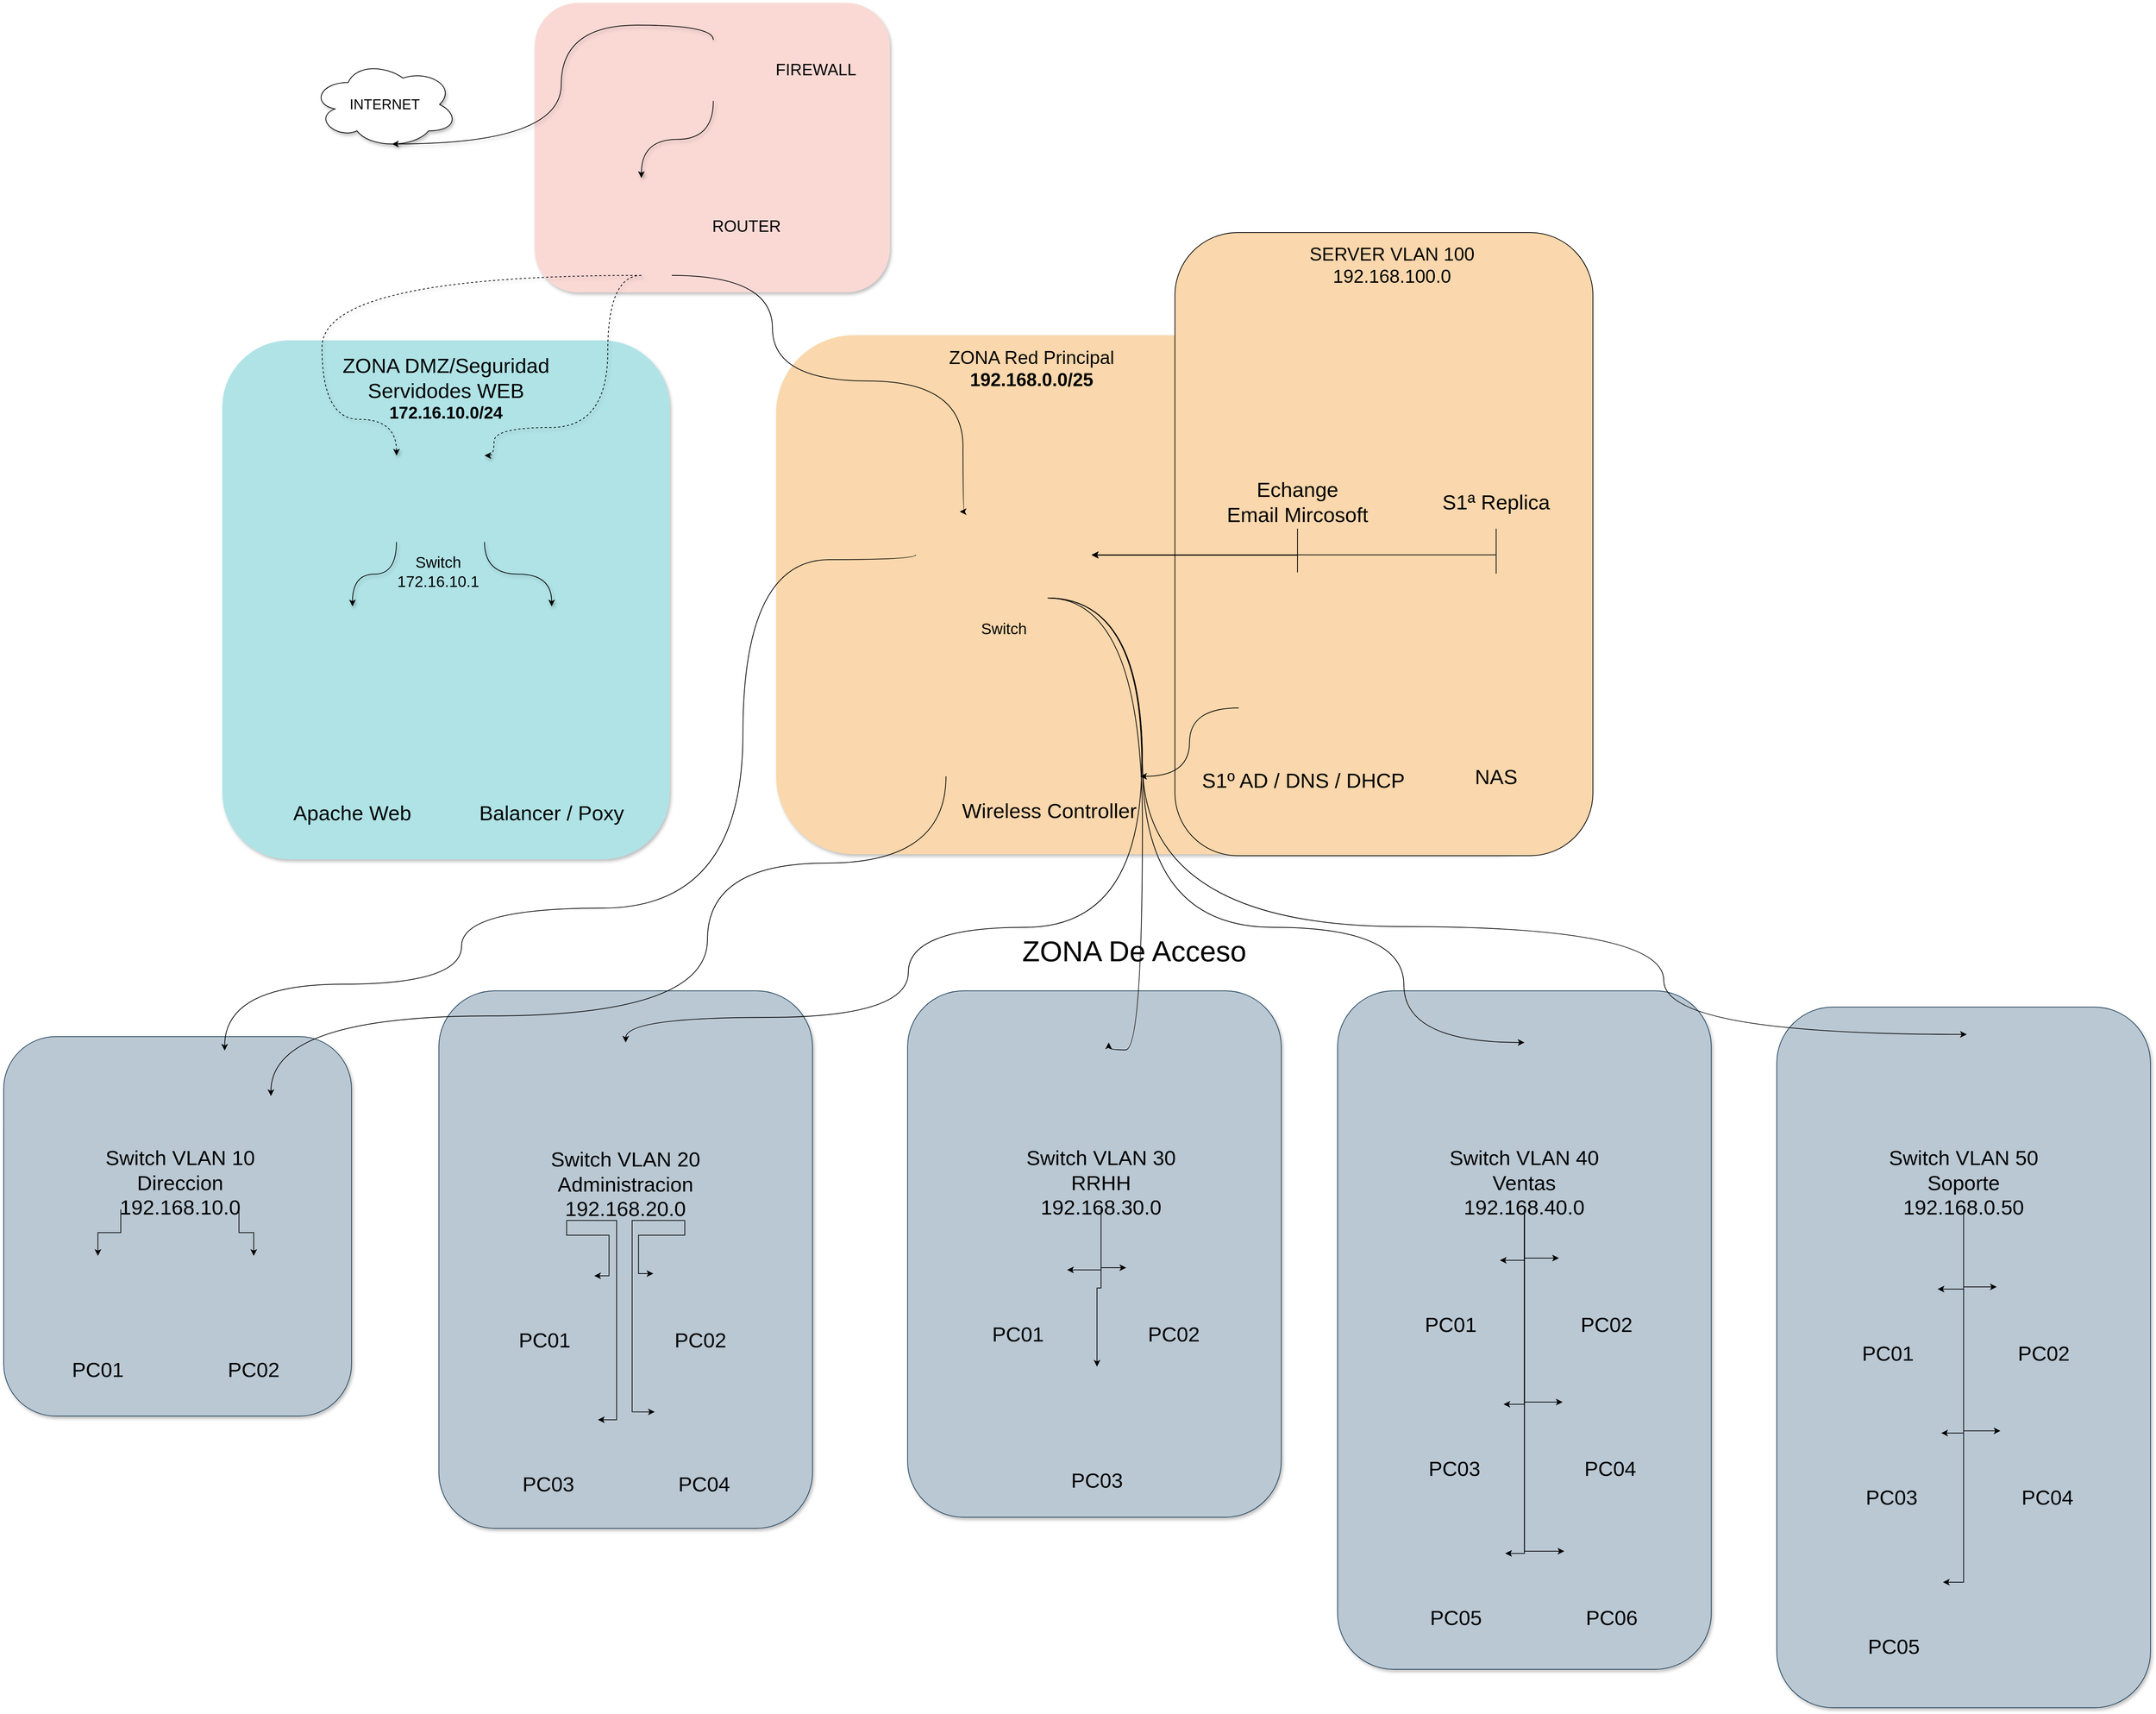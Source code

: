 <mxfile version="27.1.1">
  <diagram name="Page-1" id="0">
    <mxGraphModel dx="5553" dy="2190" grid="0" gridSize="10" guides="1" tooltips="1" connect="1" arrows="1" fold="1" page="0" pageScale="1" pageWidth="850" pageHeight="1100" math="0" shadow="0">
      <root>
        <mxCell id="0" />
        <mxCell id="1" parent="0" />
        <mxCell id="WrV62NqwxQDyASCk14p_-178" value="" style="rounded=1;whiteSpace=wrap;html=1;fillColor=#bac8d3;shadow=1;strokeColor=#23445d;" vertex="1" parent="1">
          <mxGeometry x="1736" y="1928" width="506" height="949" as="geometry" />
        </mxCell>
        <mxCell id="WrV62NqwxQDyASCk14p_-150" value="" style="rounded=1;whiteSpace=wrap;html=1;fillColor=#bac8d3;shadow=1;strokeColor=#23445d;" vertex="1" parent="1">
          <mxGeometry x="1141.29" y="1906" width="506" height="919" as="geometry" />
        </mxCell>
        <mxCell id="WrV62NqwxQDyASCk14p_-140" value="" style="rounded=1;whiteSpace=wrap;html=1;fillColor=#bac8d3;shadow=1;strokeColor=#23445d;" vertex="1" parent="1">
          <mxGeometry x="559" y="1906" width="506" height="713" as="geometry" />
        </mxCell>
        <mxCell id="WrV62NqwxQDyASCk14p_-126" value="" style="rounded=1;whiteSpace=wrap;html=1;fillColor=#bac8d3;shadow=1;strokeColor=#23445d;" vertex="1" parent="1">
          <mxGeometry x="-75.71" y="1906" width="506" height="728" as="geometry" />
        </mxCell>
        <mxCell id="WrV62NqwxQDyASCk14p_-73" value="" style="rounded=1;whiteSpace=wrap;html=1;fillColor=#bac8d3;shadow=1;strokeColor=#23445d;" vertex="1" parent="1">
          <mxGeometry x="-665" y="1968" width="471" height="514" as="geometry" />
        </mxCell>
        <mxCell id="WrV62NqwxQDyASCk14p_-46" value="" style="rounded=1;whiteSpace=wrap;html=1;fillColor=#fad7ac;shadow=1;strokeColor=none;" vertex="1" parent="1">
          <mxGeometry x="381" y="1018" width="1079" height="703" as="geometry" />
        </mxCell>
        <mxCell id="WrV62NqwxQDyASCk14p_-95" value="" style="rounded=1;whiteSpace=wrap;html=1;strokeColor=light-dark(#000000,#FF0000);align=center;verticalAlign=top;fontFamily=Helvetica;fontSize=12;labelBackgroundColor=default;fillColor=#fad7ac;" vertex="1" parent="1">
          <mxGeometry x="921" y="879" width="566" height="844" as="geometry" />
        </mxCell>
        <mxCell id="WrV62NqwxQDyASCk14p_-22" value="" style="rounded=1;whiteSpace=wrap;html=1;fillColor=#b0e3e6;shadow=1;strokeColor=none;" vertex="1" parent="1">
          <mxGeometry x="-369" y="1025" width="606" height="703" as="geometry" />
        </mxCell>
        <mxCell id="WrV62NqwxQDyASCk14p_-21" value="" style="rounded=1;whiteSpace=wrap;html=1;fillColor=#fad9d5;shadow=1;strokeColor=none;" vertex="1" parent="1">
          <mxGeometry x="54" y="568" width="481" height="392" as="geometry" />
        </mxCell>
        <mxCell id="WrV62NqwxQDyASCk14p_-1" value="&lt;font style=&quot;font-size: 19px;&quot;&gt;INTERNET&lt;/font&gt;" style="ellipse;shape=cloud;whiteSpace=wrap;html=1;shadow=1;" vertex="1" parent="1">
          <mxGeometry x="-248" y="646" width="198" height="119" as="geometry" />
        </mxCell>
        <mxCell id="WrV62NqwxQDyASCk14p_-19" style="edgeStyle=orthogonalEdgeStyle;rounded=0;orthogonalLoop=1;jettySize=auto;html=1;exitX=0.5;exitY=1;exitDx=0;exitDy=0;entryX=0.5;entryY=0;entryDx=0;entryDy=0;curved=1;shadow=1;" edge="1" parent="1" source="WrV62NqwxQDyASCk14p_-2" target="WrV62NqwxQDyASCk14p_-11">
          <mxGeometry relative="1" as="geometry" />
        </mxCell>
        <mxCell id="WrV62NqwxQDyASCk14p_-2" value="" style="shape=image;verticalLabelPosition=bottom;labelBackgroundColor=default;verticalAlign=top;aspect=fixed;imageAspect=0;image=https://blog.ensalza.com/wp-content/uploads/firewall.png;shadow=1;" vertex="1" parent="1">
          <mxGeometry x="230" y="618" width="131.9" height="82.64" as="geometry" />
        </mxCell>
        <mxCell id="WrV62NqwxQDyASCk14p_-27" style="edgeStyle=orthogonalEdgeStyle;rounded=0;orthogonalLoop=1;jettySize=auto;html=1;exitX=0.5;exitY=1;exitDx=0;exitDy=0;entryX=0.25;entryY=0;entryDx=0;entryDy=0;curved=1;dashed=1;shadow=1;" edge="1" parent="1" source="WrV62NqwxQDyASCk14p_-11" target="WrV62NqwxQDyASCk14p_-40">
          <mxGeometry relative="1" as="geometry">
            <Array as="points">
              <mxPoint x="-234" y="937" />
              <mxPoint x="-234" y="1132" />
              <mxPoint x="-133" y="1132" />
            </Array>
          </mxGeometry>
        </mxCell>
        <mxCell id="WrV62NqwxQDyASCk14p_-28" style="edgeStyle=orthogonalEdgeStyle;rounded=0;orthogonalLoop=1;jettySize=auto;html=1;exitX=0.5;exitY=1;exitDx=0;exitDy=0;entryX=0.75;entryY=0;entryDx=0;entryDy=0;curved=1;dashed=1;shadow=1;" edge="1" parent="1" source="WrV62NqwxQDyASCk14p_-11" target="WrV62NqwxQDyASCk14p_-40">
          <mxGeometry relative="1" as="geometry">
            <Array as="points">
              <mxPoint x="153" y="937" />
              <mxPoint x="153" y="1143" />
              <mxPoint x="-1" y="1143" />
              <mxPoint x="-1" y="1181" />
            </Array>
          </mxGeometry>
        </mxCell>
        <mxCell id="WrV62NqwxQDyASCk14p_-93" style="edgeStyle=orthogonalEdgeStyle;rounded=0;orthogonalLoop=1;jettySize=auto;html=1;exitX=0.75;exitY=1;exitDx=0;exitDy=0;entryX=0.25;entryY=0;entryDx=0;entryDy=0;fontFamily=Helvetica;fontSize=12;fontColor=default;labelBackgroundColor=default;curved=1;" edge="1" parent="1" source="WrV62NqwxQDyASCk14p_-11" target="WrV62NqwxQDyASCk14p_-52">
          <mxGeometry relative="1" as="geometry">
            <Array as="points">
              <mxPoint x="376" y="937" />
              <mxPoint x="376" y="1080" />
              <mxPoint x="634" y="1080" />
            </Array>
          </mxGeometry>
        </mxCell>
        <mxCell id="WrV62NqwxQDyASCk14p_-11" value="" style="shape=image;verticalLabelPosition=bottom;labelBackgroundColor=default;verticalAlign=top;aspect=fixed;imageAspect=0;image=https://asset.msi.com/resize/image/global/product/product_1675148205d078b3fde25021d9357d3ec893970d57.png62405b38c58fe0f07fcef2367d8a9ba1/1024.png;shadow=1;" vertex="1" parent="1">
          <mxGeometry x="116" y="805" width="165" height="131.97" as="geometry" />
        </mxCell>
        <mxCell id="WrV62NqwxQDyASCk14p_-13" value="&lt;font style=&quot;font-size: 22px;&quot;&gt;FIREWALL&lt;/font&gt;" style="text;html=1;align=center;verticalAlign=middle;whiteSpace=wrap;rounded=0;shadow=1;" vertex="1" parent="1">
          <mxGeometry x="375" y="633.32" width="120" height="52" as="geometry" />
        </mxCell>
        <mxCell id="WrV62NqwxQDyASCk14p_-14" value="&lt;font style=&quot;font-size: 22px;&quot;&gt;ROUTER&lt;/font&gt;" style="text;html=1;align=center;verticalAlign=middle;whiteSpace=wrap;rounded=0;shadow=1;" vertex="1" parent="1">
          <mxGeometry x="281" y="844.98" width="120" height="52" as="geometry" />
        </mxCell>
        <mxCell id="WrV62NqwxQDyASCk14p_-18" style="edgeStyle=orthogonalEdgeStyle;rounded=0;orthogonalLoop=1;jettySize=auto;html=1;exitX=0.5;exitY=0;exitDx=0;exitDy=0;entryX=0.55;entryY=0.95;entryDx=0;entryDy=0;entryPerimeter=0;curved=1;shadow=1;" edge="1" parent="1" source="WrV62NqwxQDyASCk14p_-2" target="WrV62NqwxQDyASCk14p_-1">
          <mxGeometry relative="1" as="geometry" />
        </mxCell>
        <mxCell id="WrV62NqwxQDyASCk14p_-24" value="&lt;font style=&quot;font-size: 28px;&quot;&gt;ZONA DMZ/Seguridad&lt;/font&gt;&lt;div&gt;&lt;font style=&quot;font-size: 28px;&quot;&gt;Servidodes WEB&lt;/font&gt;&lt;/div&gt;&lt;div&gt;&lt;font style=&quot;font-size: 23px;&quot;&gt;&lt;span style=&quot;font-weight: 700;&quot;&gt;172.16.10.0/24&lt;/span&gt;&lt;/font&gt;&lt;/div&gt;" style="text;html=1;align=center;verticalAlign=middle;whiteSpace=wrap;rounded=0;shadow=1;" vertex="1" parent="1">
          <mxGeometry x="-226" y="1037" width="320" height="106" as="geometry" />
        </mxCell>
        <mxCell id="WrV62NqwxQDyASCk14p_-25" value="" style="shape=image;verticalLabelPosition=bottom;labelBackgroundColor=default;verticalAlign=top;aspect=fixed;imageAspect=0;image=https://www.pngplay.com/wp-content/uploads/12/Server-Clip-Art-Transparent-PNG.png;shadow=1;" vertex="1" parent="1">
          <mxGeometry x="-288.42" y="1385.25" width="191.42" height="294.75" as="geometry" />
        </mxCell>
        <mxCell id="WrV62NqwxQDyASCk14p_-26" value="" style="shape=image;verticalLabelPosition=bottom;labelBackgroundColor=default;verticalAlign=top;aspect=fixed;imageAspect=0;image=https://www.pngplay.com/wp-content/uploads/12/Server-Clip-Art-Transparent-PNG.png;shadow=1;" vertex="1" parent="1">
          <mxGeometry x="-18.71" y="1385.25" width="191.42" height="294.75" as="geometry" />
        </mxCell>
        <mxCell id="WrV62NqwxQDyASCk14p_-42" style="edgeStyle=orthogonalEdgeStyle;rounded=0;orthogonalLoop=1;jettySize=auto;html=1;exitX=0.25;exitY=1;exitDx=0;exitDy=0;entryX=0.5;entryY=0;entryDx=0;entryDy=0;curved=1;shadow=1;" edge="1" parent="1" source="WrV62NqwxQDyASCk14p_-40" target="WrV62NqwxQDyASCk14p_-25">
          <mxGeometry relative="1" as="geometry" />
        </mxCell>
        <mxCell id="WrV62NqwxQDyASCk14p_-43" style="edgeStyle=orthogonalEdgeStyle;rounded=0;orthogonalLoop=1;jettySize=auto;html=1;exitX=0.75;exitY=1;exitDx=0;exitDy=0;entryX=0.5;entryY=0;entryDx=0;entryDy=0;curved=1;shadow=1;" edge="1" parent="1" source="WrV62NqwxQDyASCk14p_-40" target="WrV62NqwxQDyASCk14p_-26">
          <mxGeometry relative="1" as="geometry" />
        </mxCell>
        <mxCell id="WrV62NqwxQDyASCk14p_-40" value="" style="shape=image;verticalLabelPosition=bottom;labelBackgroundColor=default;verticalAlign=top;aspect=fixed;imageAspect=0;image=https://www.pngkey.com/png/full/521-5210565_network-switch-specification.png;shadow=1;" vertex="1" parent="1">
          <mxGeometry x="-192.71" y="1181" width="238.36" height="117" as="geometry" />
        </mxCell>
        <mxCell id="WrV62NqwxQDyASCk14p_-44" value="&lt;span style=&quot;font-size: 28px;&quot;&gt;Apache Web&lt;/span&gt;" style="text;html=1;align=center;verticalAlign=middle;whiteSpace=wrap;rounded=0;shadow=1;" vertex="1" parent="1">
          <mxGeometry x="-352.71" y="1628" width="320" height="73" as="geometry" />
        </mxCell>
        <mxCell id="WrV62NqwxQDyASCk14p_-45" value="&lt;span style=&quot;font-size: 28px;&quot;&gt;Balancer / Poxy&lt;/span&gt;" style="text;html=1;align=center;verticalAlign=middle;whiteSpace=wrap;rounded=0;shadow=1;" vertex="1" parent="1">
          <mxGeometry x="-83" y="1628" width="320" height="73" as="geometry" />
        </mxCell>
        <mxCell id="WrV62NqwxQDyASCk14p_-47" value="&lt;font style=&quot;font-size: 25px;&quot;&gt;ZONA Red Principal&lt;/font&gt;&lt;div&gt;&lt;span style=&quot;font-weight: 700;&quot;&gt;&lt;font style=&quot;font-size: 25px;&quot;&gt;192.168.0.0/25&lt;/font&gt;&lt;/span&gt;&lt;/div&gt;" style="text;html=1;align=center;verticalAlign=middle;whiteSpace=wrap;rounded=0;shadow=1;" vertex="1" parent="1">
          <mxGeometry x="567" y="1025" width="320" height="73" as="geometry" />
        </mxCell>
        <mxCell id="WrV62NqwxQDyASCk14p_-96" style="edgeStyle=orthogonalEdgeStyle;rounded=0;orthogonalLoop=1;jettySize=auto;html=1;exitX=0;exitY=0.75;exitDx=0;exitDy=0;entryX=1;entryY=0.5;entryDx=0;entryDy=0;fontFamily=Helvetica;fontSize=12;fontColor=default;labelBackgroundColor=default;curved=1;" edge="1" parent="1" source="WrV62NqwxQDyASCk14p_-48" target="WrV62NqwxQDyASCk14p_-70">
          <mxGeometry relative="1" as="geometry" />
        </mxCell>
        <mxCell id="WrV62NqwxQDyASCk14p_-99" style="edgeStyle=orthogonalEdgeStyle;rounded=0;orthogonalLoop=1;jettySize=auto;html=1;exitX=0.5;exitY=0;exitDx=0;exitDy=0;fontFamily=Helvetica;fontSize=12;fontColor=default;labelBackgroundColor=default;" edge="1" parent="1" source="WrV62NqwxQDyASCk14p_-48" target="WrV62NqwxQDyASCk14p_-52">
          <mxGeometry relative="1" as="geometry">
            <Array as="points">
              <mxPoint x="1087" y="1316" />
            </Array>
          </mxGeometry>
        </mxCell>
        <mxCell id="WrV62NqwxQDyASCk14p_-48" value="" style="shape=image;verticalLabelPosition=bottom;labelBackgroundColor=default;verticalAlign=top;aspect=fixed;imageAspect=0;image=https://www.pngplay.com/wp-content/uploads/12/Server-Clip-Art-Transparent-PNG.png;shadow=1;" vertex="1" parent="1">
          <mxGeometry x="1007.48" y="1339.25" width="158.95" height="244.75" as="geometry" />
        </mxCell>
        <mxCell id="WrV62NqwxQDyASCk14p_-100" style="edgeStyle=orthogonalEdgeStyle;rounded=0;orthogonalLoop=1;jettySize=auto;html=1;exitX=0.5;exitY=0;exitDx=0;exitDy=0;fontFamily=Helvetica;fontSize=12;fontColor=default;labelBackgroundColor=default;" edge="1" parent="1" source="WrV62NqwxQDyASCk14p_-49" target="WrV62NqwxQDyASCk14p_-52">
          <mxGeometry relative="1" as="geometry" />
        </mxCell>
        <mxCell id="WrV62NqwxQDyASCk14p_-49" value="" style="shape=image;verticalLabelPosition=bottom;labelBackgroundColor=default;verticalAlign=top;aspect=fixed;imageAspect=0;image=https://www.pngplay.com/wp-content/uploads/12/Server-Clip-Art-Transparent-PNG.png;shadow=1;" vertex="1" parent="1">
          <mxGeometry x="1276.12" y="1341" width="159.76" height="246" as="geometry" />
        </mxCell>
        <mxCell id="WrV62NqwxQDyASCk14p_-114" style="edgeStyle=orthogonalEdgeStyle;rounded=0;orthogonalLoop=1;jettySize=auto;html=1;exitX=0;exitY=0.5;exitDx=0;exitDy=0;entryX=0.75;entryY=0;entryDx=0;entryDy=0;fontFamily=Helvetica;fontSize=12;fontColor=default;labelBackgroundColor=default;curved=1;" edge="1" parent="1" source="WrV62NqwxQDyASCk14p_-52" target="WrV62NqwxQDyASCk14p_-82">
          <mxGeometry relative="1" as="geometry">
            <Array as="points">
              <mxPoint x="570" y="1322" />
              <mxPoint x="336" y="1322" />
              <mxPoint x="336" y="1794" />
              <mxPoint x="-45" y="1794" />
              <mxPoint x="-45" y="1897" />
              <mxPoint x="-366" y="1897" />
            </Array>
          </mxGeometry>
        </mxCell>
        <mxCell id="WrV62NqwxQDyASCk14p_-121" style="edgeStyle=orthogonalEdgeStyle;rounded=0;orthogonalLoop=1;jettySize=auto;html=1;exitX=0.75;exitY=1;exitDx=0;exitDy=0;entryX=0.5;entryY=0;entryDx=0;entryDy=0;fontFamily=Helvetica;fontSize=12;fontColor=default;labelBackgroundColor=default;curved=1;" edge="1" parent="1" source="WrV62NqwxQDyASCk14p_-52" target="WrV62NqwxQDyASCk14p_-103">
          <mxGeometry relative="1" as="geometry">
            <Array as="points">
              <mxPoint x="876" y="1374" />
              <mxPoint x="876" y="1820" />
              <mxPoint x="560" y="1820" />
              <mxPoint x="560" y="1942" />
            </Array>
          </mxGeometry>
        </mxCell>
        <mxCell id="WrV62NqwxQDyASCk14p_-122" style="edgeStyle=orthogonalEdgeStyle;rounded=0;orthogonalLoop=1;jettySize=auto;html=1;exitX=0.75;exitY=1;exitDx=0;exitDy=0;entryX=0.5;entryY=0;entryDx=0;entryDy=0;fontFamily=Helvetica;fontSize=12;fontColor=default;labelBackgroundColor=default;curved=1;" edge="1" parent="1" source="WrV62NqwxQDyASCk14p_-52" target="WrV62NqwxQDyASCk14p_-105">
          <mxGeometry relative="1" as="geometry">
            <Array as="points">
              <mxPoint x="877" y="1374" />
              <mxPoint x="877" y="1986" />
            </Array>
          </mxGeometry>
        </mxCell>
        <mxCell id="WrV62NqwxQDyASCk14p_-123" style="edgeStyle=orthogonalEdgeStyle;rounded=0;orthogonalLoop=1;jettySize=auto;html=1;exitX=0.75;exitY=1;exitDx=0;exitDy=0;entryX=0.5;entryY=0;entryDx=0;entryDy=0;fontFamily=Helvetica;fontSize=12;fontColor=default;labelBackgroundColor=default;curved=1;" edge="1" parent="1" source="WrV62NqwxQDyASCk14p_-52" target="WrV62NqwxQDyASCk14p_-107">
          <mxGeometry relative="1" as="geometry">
            <Array as="points">
              <mxPoint x="877" y="1374" />
              <mxPoint x="877" y="1820" />
              <mxPoint x="1231" y="1820" />
            </Array>
          </mxGeometry>
        </mxCell>
        <mxCell id="WrV62NqwxQDyASCk14p_-124" style="edgeStyle=orthogonalEdgeStyle;rounded=0;orthogonalLoop=1;jettySize=auto;html=1;exitX=0.75;exitY=1;exitDx=0;exitDy=0;entryX=0.5;entryY=0;entryDx=0;entryDy=0;fontFamily=Helvetica;fontSize=12;fontColor=default;labelBackgroundColor=default;curved=1;" edge="1" parent="1" source="WrV62NqwxQDyASCk14p_-52" target="WrV62NqwxQDyASCk14p_-109">
          <mxGeometry relative="1" as="geometry">
            <Array as="points">
              <mxPoint x="877" y="1374" />
              <mxPoint x="877" y="1819" />
              <mxPoint x="1583" y="1819" />
            </Array>
          </mxGeometry>
        </mxCell>
        <mxCell id="WrV62NqwxQDyASCk14p_-52" value="" style="shape=image;verticalLabelPosition=bottom;labelBackgroundColor=default;verticalAlign=top;aspect=fixed;imageAspect=0;image=https://www.pngkey.com/png/full/521-5210565_network-switch-specification.png;shadow=1;" vertex="1" parent="1">
          <mxGeometry x="570" y="1257" width="238.36" height="117" as="geometry" />
        </mxCell>
        <mxCell id="WrV62NqwxQDyASCk14p_-53" value="&lt;span style=&quot;font-size: 28px;&quot;&gt;S1º AD / DNS / DHCP&lt;/span&gt;" style="text;html=1;align=center;verticalAlign=middle;whiteSpace=wrap;rounded=0;shadow=1;" vertex="1" parent="1">
          <mxGeometry x="935" y="1584" width="320" height="73" as="geometry" />
        </mxCell>
        <mxCell id="WrV62NqwxQDyASCk14p_-54" value="&lt;span style=&quot;font-size: 28px;&quot;&gt;NAS&lt;/span&gt;" style="text;html=1;align=center;verticalAlign=middle;whiteSpace=wrap;rounded=0;shadow=1;" vertex="1" parent="1">
          <mxGeometry x="1196" y="1579" width="320" height="73" as="geometry" />
        </mxCell>
        <mxCell id="WrV62NqwxQDyASCk14p_-56" value="&lt;div&gt;&lt;font style=&quot;font-size: 21px;&quot;&gt;Switch&lt;/font&gt;&lt;/div&gt;&lt;font style=&quot;font-size: 21px;&quot;&gt;172.16.10.1&lt;/font&gt;" style="text;html=1;align=center;verticalAlign=middle;whiteSpace=wrap;rounded=0;shadow=1;" vertex="1" parent="1">
          <mxGeometry x="-128.71" y="1297.25" width="105" height="81" as="geometry" />
        </mxCell>
        <mxCell id="WrV62NqwxQDyASCk14p_-58" value="" style="shape=image;verticalLabelPosition=bottom;labelBackgroundColor=default;verticalAlign=top;aspect=fixed;imageAspect=0;image=https://www.pngplay.com/wp-content/uploads/12/Server-Clip-Art-Transparent-PNG.png;shadow=1;" vertex="1" parent="1">
          <mxGeometry x="1013" y="988" width="147.91" height="227.75" as="geometry" />
        </mxCell>
        <mxCell id="WrV62NqwxQDyASCk14p_-59" value="" style="shape=image;verticalLabelPosition=bottom;labelBackgroundColor=default;verticalAlign=top;aspect=fixed;imageAspect=0;image=https://www.pngplay.com/wp-content/uploads/12/Server-Clip-Art-Transparent-PNG.png;shadow=1;" vertex="1" parent="1">
          <mxGeometry x="1270" y="988" width="155.86" height="240" as="geometry" />
        </mxCell>
        <mxCell id="WrV62NqwxQDyASCk14p_-97" style="edgeStyle=orthogonalEdgeStyle;rounded=0;orthogonalLoop=1;jettySize=auto;html=1;exitX=0.5;exitY=1;exitDx=0;exitDy=0;entryX=1;entryY=0.5;entryDx=0;entryDy=0;fontFamily=Helvetica;fontSize=12;fontColor=default;labelBackgroundColor=default;" edge="1" parent="1" source="WrV62NqwxQDyASCk14p_-61" target="WrV62NqwxQDyASCk14p_-52">
          <mxGeometry relative="1" as="geometry" />
        </mxCell>
        <mxCell id="WrV62NqwxQDyASCk14p_-61" value="&lt;span style=&quot;font-size: 28px;&quot;&gt;Echange&lt;/span&gt;&lt;div&gt;&lt;span style=&quot;font-size: 28px;&quot;&gt;Email Mircosoft&lt;/span&gt;&lt;/div&gt;" style="text;html=1;align=center;verticalAlign=middle;whiteSpace=wrap;rounded=0;shadow=1;" vertex="1" parent="1">
          <mxGeometry x="926.96" y="1207" width="320" height="73" as="geometry" />
        </mxCell>
        <mxCell id="WrV62NqwxQDyASCk14p_-98" style="edgeStyle=orthogonalEdgeStyle;rounded=0;orthogonalLoop=1;jettySize=auto;html=1;exitX=0.5;exitY=1;exitDx=0;exitDy=0;entryX=1;entryY=0.5;entryDx=0;entryDy=0;fontFamily=Helvetica;fontSize=12;fontColor=default;labelBackgroundColor=default;" edge="1" parent="1" source="WrV62NqwxQDyASCk14p_-62" target="WrV62NqwxQDyASCk14p_-52">
          <mxGeometry relative="1" as="geometry" />
        </mxCell>
        <mxCell id="WrV62NqwxQDyASCk14p_-62" value="&lt;span style=&quot;font-size: 28px;&quot;&gt;S1ª Replica&lt;/span&gt;" style="text;html=1;align=center;verticalAlign=middle;whiteSpace=wrap;rounded=0;shadow=1;" vertex="1" parent="1">
          <mxGeometry x="1196" y="1207" width="320" height="73" as="geometry" />
        </mxCell>
        <mxCell id="WrV62NqwxQDyASCk14p_-113" style="edgeStyle=orthogonalEdgeStyle;rounded=0;orthogonalLoop=1;jettySize=auto;html=1;exitX=0;exitY=0.5;exitDx=0;exitDy=0;entryX=1;entryY=0.5;entryDx=0;entryDy=0;fontFamily=Helvetica;fontSize=12;fontColor=default;labelBackgroundColor=default;curved=1;" edge="1" parent="1" source="WrV62NqwxQDyASCk14p_-70" target="WrV62NqwxQDyASCk14p_-82">
          <mxGeometry relative="1" as="geometry">
            <Array as="points">
              <mxPoint x="611" y="1733" />
              <mxPoint x="288" y="1733" />
              <mxPoint x="288" y="1940" />
              <mxPoint x="-303" y="1940" />
            </Array>
          </mxGeometry>
        </mxCell>
        <mxCell id="WrV62NqwxQDyASCk14p_-70" value="" style="shape=image;verticalLabelPosition=bottom;labelBackgroundColor=default;verticalAlign=top;aspect=fixed;imageAspect=0;image=https://www.dlink.com/uk/en/-/media/product-pages/dwc/1000/hwc/dwc1000c1imagelfrontgb.png;" vertex="1" parent="1">
          <mxGeometry x="611" y="1541.5" width="263.1" height="148" as="geometry" />
        </mxCell>
        <mxCell id="WrV62NqwxQDyASCk14p_-71" value="&lt;span style=&quot;font-size: 28px;&quot;&gt;Wireless Controller&lt;/span&gt;" style="text;html=1;align=center;verticalAlign=middle;whiteSpace=wrap;rounded=0;shadow=1;" vertex="1" parent="1">
          <mxGeometry x="591" y="1625" width="320" height="73" as="geometry" />
        </mxCell>
        <mxCell id="WrV62NqwxQDyASCk14p_-74" value="&lt;font style=&quot;font-size: 39px;&quot;&gt;ZONA De Acceso&lt;/font&gt;" style="text;html=1;align=center;verticalAlign=middle;whiteSpace=wrap;rounded=0;shadow=1;" vertex="1" parent="1">
          <mxGeometry x="706" y="1816" width="320" height="73" as="geometry" />
        </mxCell>
        <mxCell id="WrV62NqwxQDyASCk14p_-82" value="" style="shape=image;verticalLabelPosition=bottom;labelBackgroundColor=default;verticalAlign=top;aspect=fixed;imageAspect=0;image=https://www.pngkey.com/png/full/521-5210565_network-switch-specification.png;shadow=1;" vertex="1" parent="1">
          <mxGeometry x="-553.71" y="1987" width="250.58" height="123" as="geometry" />
        </mxCell>
        <mxCell id="WrV62NqwxQDyASCk14p_-115" style="edgeStyle=orthogonalEdgeStyle;rounded=0;orthogonalLoop=1;jettySize=auto;html=1;exitX=0.25;exitY=1;exitDx=0;exitDy=0;entryX=0.5;entryY=0;entryDx=0;entryDy=0;fontFamily=Helvetica;fontSize=12;fontColor=default;labelBackgroundColor=default;curved=0;" edge="1" parent="1" source="WrV62NqwxQDyASCk14p_-91" target="WrV62NqwxQDyASCk14p_-111">
          <mxGeometry relative="1" as="geometry" />
        </mxCell>
        <mxCell id="WrV62NqwxQDyASCk14p_-116" style="edgeStyle=orthogonalEdgeStyle;rounded=0;orthogonalLoop=1;jettySize=auto;html=1;exitX=0.75;exitY=1;exitDx=0;exitDy=0;entryX=0.5;entryY=0;entryDx=0;entryDy=0;fontFamily=Helvetica;fontSize=12;fontColor=default;labelBackgroundColor=default;curved=0;" edge="1" parent="1" source="WrV62NqwxQDyASCk14p_-91" target="WrV62NqwxQDyASCk14p_-112">
          <mxGeometry relative="1" as="geometry" />
        </mxCell>
        <mxCell id="WrV62NqwxQDyASCk14p_-91" value="&lt;span style=&quot;font-size: 28px;&quot;&gt;Switch VLAN 10&lt;/span&gt;&lt;div&gt;&lt;span style=&quot;font-size: 28px;&quot;&gt;Direccion&lt;/span&gt;&lt;/div&gt;&lt;div&gt;&lt;span style=&quot;font-size: 28px;&quot;&gt;192.168.10.0&lt;/span&gt;&lt;/div&gt;" style="text;html=1;align=center;verticalAlign=middle;whiteSpace=wrap;rounded=0;shadow=1;" vertex="1" parent="1">
          <mxGeometry x="-586.42" y="2129" width="320" height="73" as="geometry" />
        </mxCell>
        <mxCell id="WrV62NqwxQDyASCk14p_-92" value="&lt;div&gt;&lt;font style=&quot;font-size: 21px;&quot;&gt;Switch&lt;/font&gt;&lt;/div&gt;" style="text;html=1;align=center;verticalAlign=middle;whiteSpace=wrap;rounded=0;shadow=1;" vertex="1" parent="1">
          <mxGeometry x="636.68" y="1374" width="105" height="81" as="geometry" />
        </mxCell>
        <mxCell id="WrV62NqwxQDyASCk14p_-101" value="&lt;span style=&quot;font-size: 25px;&quot;&gt;SERVER VLAN 100&lt;/span&gt;&lt;div&gt;&lt;span style=&quot;font-size: 25px;&quot;&gt;192.168.100.0&lt;/span&gt;&lt;/div&gt;" style="text;html=1;align=center;verticalAlign=middle;whiteSpace=wrap;rounded=0;shadow=1;" vertex="1" parent="1">
          <mxGeometry x="1055" y="885" width="320" height="73" as="geometry" />
        </mxCell>
        <mxCell id="WrV62NqwxQDyASCk14p_-103" value="" style="shape=image;verticalLabelPosition=bottom;labelBackgroundColor=default;verticalAlign=top;aspect=fixed;imageAspect=0;image=https://www.pngkey.com/png/full/521-5210565_network-switch-specification.png;shadow=1;" vertex="1" parent="1">
          <mxGeometry x="52" y="1976" width="250.58" height="123" as="geometry" />
        </mxCell>
        <mxCell id="WrV62NqwxQDyASCk14p_-136" style="edgeStyle=orthogonalEdgeStyle;rounded=0;orthogonalLoop=1;jettySize=auto;html=1;exitX=0.25;exitY=1;exitDx=0;exitDy=0;entryX=1;entryY=0.5;entryDx=0;entryDy=0;fontFamily=Helvetica;fontSize=12;fontColor=default;labelBackgroundColor=default;" edge="1" parent="1" source="WrV62NqwxQDyASCk14p_-104" target="WrV62NqwxQDyASCk14p_-127">
          <mxGeometry relative="1" as="geometry" />
        </mxCell>
        <mxCell id="WrV62NqwxQDyASCk14p_-137" style="edgeStyle=orthogonalEdgeStyle;rounded=0;orthogonalLoop=1;jettySize=auto;html=1;exitX=0.75;exitY=1;exitDx=0;exitDy=0;entryX=0;entryY=0.5;entryDx=0;entryDy=0;fontFamily=Helvetica;fontSize=12;fontColor=default;labelBackgroundColor=default;" edge="1" parent="1" source="WrV62NqwxQDyASCk14p_-104" target="WrV62NqwxQDyASCk14p_-128">
          <mxGeometry relative="1" as="geometry" />
        </mxCell>
        <mxCell id="WrV62NqwxQDyASCk14p_-138" style="edgeStyle=orthogonalEdgeStyle;rounded=0;orthogonalLoop=1;jettySize=auto;html=1;exitX=0.25;exitY=1;exitDx=0;exitDy=0;entryX=1;entryY=0.5;entryDx=0;entryDy=0;fontFamily=Helvetica;fontSize=12;fontColor=default;labelBackgroundColor=default;" edge="1" parent="1" source="WrV62NqwxQDyASCk14p_-104" target="WrV62NqwxQDyASCk14p_-131">
          <mxGeometry relative="1" as="geometry">
            <Array as="points">
              <mxPoint x="165" y="2217" />
              <mxPoint x="165" y="2487" />
            </Array>
          </mxGeometry>
        </mxCell>
        <mxCell id="WrV62NqwxQDyASCk14p_-104" value="&lt;span style=&quot;font-size: 28px;&quot;&gt;Switch VLAN 20&lt;/span&gt;&lt;div&gt;&lt;span style=&quot;font-size: 28px;&quot;&gt;Administracion&lt;/span&gt;&lt;/div&gt;&lt;div&gt;&lt;span style=&quot;font-size: 28px;&quot;&gt;192.168.20.0&lt;/span&gt;&lt;/div&gt;" style="text;html=1;align=center;verticalAlign=middle;whiteSpace=wrap;rounded=0;shadow=1;" vertex="1" parent="1">
          <mxGeometry x="17.29" y="2118" width="320" height="99" as="geometry" />
        </mxCell>
        <mxCell id="WrV62NqwxQDyASCk14p_-105" value="" style="shape=image;verticalLabelPosition=bottom;labelBackgroundColor=default;verticalAlign=top;aspect=fixed;imageAspect=0;image=https://www.pngkey.com/png/full/521-5210565_network-switch-specification.png;shadow=1;" vertex="1" parent="1">
          <mxGeometry x="706" y="1976" width="250.58" height="123" as="geometry" />
        </mxCell>
        <mxCell id="WrV62NqwxQDyASCk14p_-147" style="edgeStyle=orthogonalEdgeStyle;rounded=0;orthogonalLoop=1;jettySize=auto;html=1;exitX=0.5;exitY=1;exitDx=0;exitDy=0;entryX=1;entryY=0.5;entryDx=0;entryDy=0;fontFamily=Helvetica;fontSize=12;fontColor=default;labelBackgroundColor=default;" edge="1" parent="1" source="WrV62NqwxQDyASCk14p_-106" target="WrV62NqwxQDyASCk14p_-141">
          <mxGeometry relative="1" as="geometry" />
        </mxCell>
        <mxCell id="WrV62NqwxQDyASCk14p_-148" style="edgeStyle=orthogonalEdgeStyle;rounded=0;orthogonalLoop=1;jettySize=auto;html=1;exitX=0.5;exitY=1;exitDx=0;exitDy=0;entryX=0;entryY=0.5;entryDx=0;entryDy=0;fontFamily=Helvetica;fontSize=12;fontColor=default;labelBackgroundColor=default;" edge="1" parent="1" source="WrV62NqwxQDyASCk14p_-106" target="WrV62NqwxQDyASCk14p_-142">
          <mxGeometry relative="1" as="geometry" />
        </mxCell>
        <mxCell id="WrV62NqwxQDyASCk14p_-149" style="edgeStyle=orthogonalEdgeStyle;rounded=0;orthogonalLoop=1;jettySize=auto;html=1;exitX=0.5;exitY=1;exitDx=0;exitDy=0;entryX=0.5;entryY=0;entryDx=0;entryDy=0;fontFamily=Helvetica;fontSize=12;fontColor=default;labelBackgroundColor=default;" edge="1" parent="1" source="WrV62NqwxQDyASCk14p_-106" target="WrV62NqwxQDyASCk14p_-145">
          <mxGeometry relative="1" as="geometry" />
        </mxCell>
        <mxCell id="WrV62NqwxQDyASCk14p_-106" value="&lt;span style=&quot;font-size: 28px;&quot;&gt;Switch VLAN 30&lt;/span&gt;&lt;div&gt;&lt;span style=&quot;font-size: 28px;&quot;&gt;RRHH&lt;/span&gt;&lt;/div&gt;&lt;div&gt;&lt;span style=&quot;font-size: 28px;&quot;&gt;192.168.30.0&lt;/span&gt;&lt;/div&gt;" style="text;html=1;align=center;verticalAlign=middle;whiteSpace=wrap;rounded=0;shadow=1;" vertex="1" parent="1">
          <mxGeometry x="661" y="2129" width="320" height="73" as="geometry" />
        </mxCell>
        <mxCell id="WrV62NqwxQDyASCk14p_-107" value="" style="shape=image;verticalLabelPosition=bottom;labelBackgroundColor=default;verticalAlign=top;aspect=fixed;imageAspect=0;image=https://www.pngkey.com/png/full/521-5210565_network-switch-specification.png;shadow=1;" vertex="1" parent="1">
          <mxGeometry x="1269" y="1976" width="250.58" height="123" as="geometry" />
        </mxCell>
        <mxCell id="WrV62NqwxQDyASCk14p_-172" style="edgeStyle=orthogonalEdgeStyle;rounded=0;orthogonalLoop=1;jettySize=auto;html=1;exitX=0.5;exitY=1;exitDx=0;exitDy=0;entryX=1;entryY=0.5;entryDx=0;entryDy=0;fontFamily=Helvetica;fontSize=12;fontColor=default;labelBackgroundColor=default;" edge="1" parent="1" source="WrV62NqwxQDyASCk14p_-108" target="WrV62NqwxQDyASCk14p_-160">
          <mxGeometry relative="1" as="geometry" />
        </mxCell>
        <mxCell id="WrV62NqwxQDyASCk14p_-173" style="edgeStyle=orthogonalEdgeStyle;rounded=0;orthogonalLoop=1;jettySize=auto;html=1;exitX=0.5;exitY=1;exitDx=0;exitDy=0;entryX=0;entryY=0.5;entryDx=0;entryDy=0;fontFamily=Helvetica;fontSize=12;fontColor=default;labelBackgroundColor=default;" edge="1" parent="1" source="WrV62NqwxQDyASCk14p_-108" target="WrV62NqwxQDyASCk14p_-161">
          <mxGeometry relative="1" as="geometry" />
        </mxCell>
        <mxCell id="WrV62NqwxQDyASCk14p_-174" style="edgeStyle=orthogonalEdgeStyle;rounded=0;orthogonalLoop=1;jettySize=auto;html=1;exitX=0.5;exitY=1;exitDx=0;exitDy=0;entryX=1;entryY=0.5;entryDx=0;entryDy=0;fontFamily=Helvetica;fontSize=12;fontColor=default;labelBackgroundColor=default;" edge="1" parent="1" source="WrV62NqwxQDyASCk14p_-108" target="WrV62NqwxQDyASCk14p_-164">
          <mxGeometry relative="1" as="geometry" />
        </mxCell>
        <mxCell id="WrV62NqwxQDyASCk14p_-175" style="edgeStyle=orthogonalEdgeStyle;rounded=0;orthogonalLoop=1;jettySize=auto;html=1;exitX=0.5;exitY=1;exitDx=0;exitDy=0;entryX=0;entryY=0.5;entryDx=0;entryDy=0;fontFamily=Helvetica;fontSize=12;fontColor=default;labelBackgroundColor=default;" edge="1" parent="1" source="WrV62NqwxQDyASCk14p_-108" target="WrV62NqwxQDyASCk14p_-165">
          <mxGeometry relative="1" as="geometry" />
        </mxCell>
        <mxCell id="WrV62NqwxQDyASCk14p_-176" style="edgeStyle=orthogonalEdgeStyle;rounded=0;orthogonalLoop=1;jettySize=auto;html=1;exitX=0.5;exitY=1;exitDx=0;exitDy=0;entryX=1;entryY=0.5;entryDx=0;entryDy=0;fontFamily=Helvetica;fontSize=12;fontColor=default;labelBackgroundColor=default;" edge="1" parent="1" source="WrV62NqwxQDyASCk14p_-108" target="WrV62NqwxQDyASCk14p_-168">
          <mxGeometry relative="1" as="geometry" />
        </mxCell>
        <mxCell id="WrV62NqwxQDyASCk14p_-177" style="edgeStyle=orthogonalEdgeStyle;rounded=0;orthogonalLoop=1;jettySize=auto;html=1;exitX=0.5;exitY=1;exitDx=0;exitDy=0;entryX=0;entryY=0.5;entryDx=0;entryDy=0;fontFamily=Helvetica;fontSize=12;fontColor=default;labelBackgroundColor=default;" edge="1" parent="1" source="WrV62NqwxQDyASCk14p_-108" target="WrV62NqwxQDyASCk14p_-169">
          <mxGeometry relative="1" as="geometry" />
        </mxCell>
        <mxCell id="WrV62NqwxQDyASCk14p_-108" value="&lt;span style=&quot;font-size: 28px;&quot;&gt;Switch VLAN 40&lt;/span&gt;&lt;div&gt;&lt;span style=&quot;font-size: 28px;&quot;&gt;Ventas&lt;/span&gt;&lt;/div&gt;&lt;div&gt;&lt;span style=&quot;font-size: 28px;&quot;&gt;192.168.40.0&lt;/span&gt;&lt;/div&gt;" style="text;html=1;align=center;verticalAlign=middle;whiteSpace=wrap;rounded=0;shadow=1;" vertex="1" parent="1">
          <mxGeometry x="1234.29" y="2129" width="320" height="73" as="geometry" />
        </mxCell>
        <mxCell id="WrV62NqwxQDyASCk14p_-109" value="" style="shape=image;verticalLabelPosition=bottom;labelBackgroundColor=default;verticalAlign=top;aspect=fixed;imageAspect=0;image=https://www.pngkey.com/png/full/521-5210565_network-switch-specification.png;shadow=1;" vertex="1" parent="1">
          <mxGeometry x="1868" y="1965" width="250.58" height="123" as="geometry" />
        </mxCell>
        <mxCell id="WrV62NqwxQDyASCk14p_-189" style="edgeStyle=orthogonalEdgeStyle;rounded=0;orthogonalLoop=1;jettySize=auto;html=1;exitX=0.5;exitY=1;exitDx=0;exitDy=0;entryX=1;entryY=0.5;entryDx=0;entryDy=0;fontFamily=Helvetica;fontSize=12;fontColor=default;labelBackgroundColor=default;" edge="1" parent="1" source="WrV62NqwxQDyASCk14p_-110" target="WrV62NqwxQDyASCk14p_-179">
          <mxGeometry relative="1" as="geometry" />
        </mxCell>
        <mxCell id="WrV62NqwxQDyASCk14p_-190" style="edgeStyle=orthogonalEdgeStyle;rounded=0;orthogonalLoop=1;jettySize=auto;html=1;exitX=0.5;exitY=1;exitDx=0;exitDy=0;entryX=0;entryY=0.5;entryDx=0;entryDy=0;fontFamily=Helvetica;fontSize=12;fontColor=default;labelBackgroundColor=default;" edge="1" parent="1" source="WrV62NqwxQDyASCk14p_-110" target="WrV62NqwxQDyASCk14p_-180">
          <mxGeometry relative="1" as="geometry" />
        </mxCell>
        <mxCell id="WrV62NqwxQDyASCk14p_-191" style="edgeStyle=orthogonalEdgeStyle;rounded=0;orthogonalLoop=1;jettySize=auto;html=1;exitX=0.5;exitY=1;exitDx=0;exitDy=0;entryX=1;entryY=0.5;entryDx=0;entryDy=0;fontFamily=Helvetica;fontSize=12;fontColor=default;labelBackgroundColor=default;" edge="1" parent="1" source="WrV62NqwxQDyASCk14p_-110" target="WrV62NqwxQDyASCk14p_-183">
          <mxGeometry relative="1" as="geometry" />
        </mxCell>
        <mxCell id="WrV62NqwxQDyASCk14p_-192" style="edgeStyle=orthogonalEdgeStyle;rounded=0;orthogonalLoop=1;jettySize=auto;html=1;exitX=0.5;exitY=1;exitDx=0;exitDy=0;entryX=0;entryY=0.5;entryDx=0;entryDy=0;fontFamily=Helvetica;fontSize=12;fontColor=default;labelBackgroundColor=default;" edge="1" parent="1" source="WrV62NqwxQDyASCk14p_-110" target="WrV62NqwxQDyASCk14p_-184">
          <mxGeometry relative="1" as="geometry" />
        </mxCell>
        <mxCell id="WrV62NqwxQDyASCk14p_-193" style="edgeStyle=orthogonalEdgeStyle;rounded=0;orthogonalLoop=1;jettySize=auto;html=1;exitX=0.5;exitY=1;exitDx=0;exitDy=0;entryX=1;entryY=0.5;entryDx=0;entryDy=0;fontFamily=Helvetica;fontSize=12;fontColor=default;labelBackgroundColor=default;" edge="1" parent="1" source="WrV62NqwxQDyASCk14p_-110" target="WrV62NqwxQDyASCk14p_-187">
          <mxGeometry relative="1" as="geometry" />
        </mxCell>
        <mxCell id="WrV62NqwxQDyASCk14p_-110" value="&lt;span style=&quot;font-size: 28px;&quot;&gt;Switch VLAN 50&lt;/span&gt;&lt;div&gt;&lt;span style=&quot;font-size: 28px;&quot;&gt;Soporte&lt;/span&gt;&lt;/div&gt;&lt;div&gt;&lt;span style=&quot;font-size: 28px;&quot;&gt;192.168.0.50&lt;/span&gt;&lt;/div&gt;" style="text;html=1;align=center;verticalAlign=middle;whiteSpace=wrap;rounded=0;shadow=1;" vertex="1" parent="1">
          <mxGeometry x="1829" y="2129" width="320" height="73" as="geometry" />
        </mxCell>
        <mxCell id="WrV62NqwxQDyASCk14p_-111" value="" style="shape=image;verticalLabelPosition=bottom;labelBackgroundColor=default;verticalAlign=top;aspect=fixed;imageAspect=0;image=https://static.vecteezy.com/system/resources/thumbnails/044/812/078/small/sleek-desktop-computer-icon-on-a-transparent-background-png.png;" vertex="1" parent="1">
          <mxGeometry x="-604.42" y="2265" width="134" height="134" as="geometry" />
        </mxCell>
        <mxCell id="WrV62NqwxQDyASCk14p_-112" value="" style="shape=image;verticalLabelPosition=bottom;labelBackgroundColor=default;verticalAlign=top;aspect=fixed;imageAspect=0;image=https://static.vecteezy.com/system/resources/thumbnails/044/812/078/small/sleek-desktop-computer-icon-on-a-transparent-background-png.png;" vertex="1" parent="1">
          <mxGeometry x="-390.42" y="2265" width="128" height="128" as="geometry" />
        </mxCell>
        <mxCell id="WrV62NqwxQDyASCk14p_-117" value="&lt;span style=&quot;font-size: 28px;&quot;&gt;PC01&lt;/span&gt;" style="text;html=1;align=center;verticalAlign=middle;whiteSpace=wrap;rounded=0;shadow=1;" vertex="1" parent="1">
          <mxGeometry x="-577.92" y="2382" width="81" height="73" as="geometry" />
        </mxCell>
        <mxCell id="WrV62NqwxQDyASCk14p_-118" value="&lt;span style=&quot;font-size: 28px;&quot;&gt;PC02&lt;/span&gt;" style="text;html=1;align=center;verticalAlign=middle;whiteSpace=wrap;rounded=0;shadow=1;" vertex="1" parent="1">
          <mxGeometry x="-366.92" y="2382" width="81" height="73" as="geometry" />
        </mxCell>
        <mxCell id="WrV62NqwxQDyASCk14p_-127" value="" style="shape=image;verticalLabelPosition=bottom;labelBackgroundColor=default;verticalAlign=top;aspect=fixed;imageAspect=0;image=https://static.vecteezy.com/system/resources/thumbnails/044/812/078/small/sleek-desktop-computer-icon-on-a-transparent-background-png.png;" vertex="1" parent="1">
          <mxGeometry x="0.68" y="2225" width="134" height="134" as="geometry" />
        </mxCell>
        <mxCell id="WrV62NqwxQDyASCk14p_-128" value="" style="shape=image;verticalLabelPosition=bottom;labelBackgroundColor=default;verticalAlign=top;aspect=fixed;imageAspect=0;image=https://static.vecteezy.com/system/resources/thumbnails/044/812/078/small/sleek-desktop-computer-icon-on-a-transparent-background-png.png;" vertex="1" parent="1">
          <mxGeometry x="214.68" y="2225" width="128" height="128" as="geometry" />
        </mxCell>
        <mxCell id="WrV62NqwxQDyASCk14p_-129" value="&lt;span style=&quot;font-size: 28px;&quot;&gt;PC01&lt;/span&gt;" style="text;html=1;align=center;verticalAlign=middle;whiteSpace=wrap;rounded=0;shadow=1;" vertex="1" parent="1">
          <mxGeometry x="27.18" y="2342" width="81" height="73" as="geometry" />
        </mxCell>
        <mxCell id="WrV62NqwxQDyASCk14p_-130" value="&lt;span style=&quot;font-size: 28px;&quot;&gt;PC02&lt;/span&gt;" style="text;html=1;align=center;verticalAlign=middle;whiteSpace=wrap;rounded=0;shadow=1;" vertex="1" parent="1">
          <mxGeometry x="238.18" y="2342" width="81" height="73" as="geometry" />
        </mxCell>
        <mxCell id="WrV62NqwxQDyASCk14p_-131" value="" style="shape=image;verticalLabelPosition=bottom;labelBackgroundColor=default;verticalAlign=top;aspect=fixed;imageAspect=0;image=https://static.vecteezy.com/system/resources/thumbnails/044/812/078/small/sleek-desktop-computer-icon-on-a-transparent-background-png.png;" vertex="1" parent="1">
          <mxGeometry x="5.68" y="2420" width="134" height="134" as="geometry" />
        </mxCell>
        <mxCell id="WrV62NqwxQDyASCk14p_-132" value="" style="shape=image;verticalLabelPosition=bottom;labelBackgroundColor=default;verticalAlign=top;aspect=fixed;imageAspect=0;image=https://static.vecteezy.com/system/resources/thumbnails/044/812/078/small/sleek-desktop-computer-icon-on-a-transparent-background-png.png;" vertex="1" parent="1">
          <mxGeometry x="219.68" y="2420" width="128" height="128" as="geometry" />
        </mxCell>
        <mxCell id="WrV62NqwxQDyASCk14p_-133" value="&lt;span style=&quot;font-size: 28px;&quot;&gt;PC03&lt;/span&gt;" style="text;html=1;align=center;verticalAlign=middle;whiteSpace=wrap;rounded=0;shadow=1;" vertex="1" parent="1">
          <mxGeometry x="32.18" y="2537" width="81" height="73" as="geometry" />
        </mxCell>
        <mxCell id="WrV62NqwxQDyASCk14p_-134" value="&lt;span style=&quot;font-size: 28px;&quot;&gt;PC04&lt;/span&gt;" style="text;html=1;align=center;verticalAlign=middle;whiteSpace=wrap;rounded=0;shadow=1;" vertex="1" parent="1">
          <mxGeometry x="243.18" y="2537" width="81" height="73" as="geometry" />
        </mxCell>
        <mxCell id="WrV62NqwxQDyASCk14p_-139" style="edgeStyle=orthogonalEdgeStyle;rounded=0;orthogonalLoop=1;jettySize=auto;html=1;exitX=0.75;exitY=1;exitDx=0;exitDy=0;entryX=-0.024;entryY=0.44;entryDx=0;entryDy=0;entryPerimeter=0;fontFamily=Helvetica;fontSize=12;fontColor=default;labelBackgroundColor=default;" edge="1" parent="1" source="WrV62NqwxQDyASCk14p_-104" target="WrV62NqwxQDyASCk14p_-132">
          <mxGeometry relative="1" as="geometry">
            <Array as="points">
              <mxPoint x="186" y="2217" />
              <mxPoint x="186" y="2476" />
            </Array>
          </mxGeometry>
        </mxCell>
        <mxCell id="WrV62NqwxQDyASCk14p_-141" value="" style="shape=image;verticalLabelPosition=bottom;labelBackgroundColor=default;verticalAlign=top;aspect=fixed;imageAspect=0;image=https://static.vecteezy.com/system/resources/thumbnails/044/812/078/small/sleek-desktop-computer-icon-on-a-transparent-background-png.png;" vertex="1" parent="1">
          <mxGeometry x="641" y="2217" width="134" height="134" as="geometry" />
        </mxCell>
        <mxCell id="WrV62NqwxQDyASCk14p_-142" value="" style="shape=image;verticalLabelPosition=bottom;labelBackgroundColor=default;verticalAlign=top;aspect=fixed;imageAspect=0;image=https://static.vecteezy.com/system/resources/thumbnails/044/812/078/small/sleek-desktop-computer-icon-on-a-transparent-background-png.png;" vertex="1" parent="1">
          <mxGeometry x="855" y="2217" width="128" height="128" as="geometry" />
        </mxCell>
        <mxCell id="WrV62NqwxQDyASCk14p_-143" value="&lt;span style=&quot;font-size: 28px;&quot;&gt;PC01&lt;/span&gt;" style="text;html=1;align=center;verticalAlign=middle;whiteSpace=wrap;rounded=0;shadow=1;" vertex="1" parent="1">
          <mxGeometry x="667.5" y="2334" width="81" height="73" as="geometry" />
        </mxCell>
        <mxCell id="WrV62NqwxQDyASCk14p_-144" value="&lt;span style=&quot;font-size: 28px;&quot;&gt;PC02&lt;/span&gt;" style="text;html=1;align=center;verticalAlign=middle;whiteSpace=wrap;rounded=0;shadow=1;" vertex="1" parent="1">
          <mxGeometry x="878.5" y="2334" width="81" height="73" as="geometry" />
        </mxCell>
        <mxCell id="WrV62NqwxQDyASCk14p_-145" value="" style="shape=image;verticalLabelPosition=bottom;labelBackgroundColor=default;verticalAlign=top;aspect=fixed;imageAspect=0;image=https://static.vecteezy.com/system/resources/thumbnails/044/812/078/small/sleek-desktop-computer-icon-on-a-transparent-background-png.png;" vertex="1" parent="1">
          <mxGeometry x="748.5" y="2415" width="134" height="134" as="geometry" />
        </mxCell>
        <mxCell id="WrV62NqwxQDyASCk14p_-146" value="&lt;span style=&quot;font-size: 28px;&quot;&gt;PC03&lt;/span&gt;" style="text;html=1;align=center;verticalAlign=middle;whiteSpace=wrap;rounded=0;shadow=1;" vertex="1" parent="1">
          <mxGeometry x="775" y="2532" width="81" height="73" as="geometry" />
        </mxCell>
        <mxCell id="WrV62NqwxQDyASCk14p_-160" value="" style="shape=image;verticalLabelPosition=bottom;labelBackgroundColor=default;verticalAlign=top;aspect=fixed;imageAspect=0;image=https://static.vecteezy.com/system/resources/thumbnails/044/812/078/small/sleek-desktop-computer-icon-on-a-transparent-background-png.png;" vertex="1" parent="1">
          <mxGeometry x="1227" y="2204" width="134" height="134" as="geometry" />
        </mxCell>
        <mxCell id="WrV62NqwxQDyASCk14p_-161" value="" style="shape=image;verticalLabelPosition=bottom;labelBackgroundColor=default;verticalAlign=top;aspect=fixed;imageAspect=0;image=https://static.vecteezy.com/system/resources/thumbnails/044/812/078/small/sleek-desktop-computer-icon-on-a-transparent-background-png.png;" vertex="1" parent="1">
          <mxGeometry x="1441" y="2204" width="128" height="128" as="geometry" />
        </mxCell>
        <mxCell id="WrV62NqwxQDyASCk14p_-162" value="&lt;span style=&quot;font-size: 28px;&quot;&gt;PC01&lt;/span&gt;" style="text;html=1;align=center;verticalAlign=middle;whiteSpace=wrap;rounded=0;shadow=1;" vertex="1" parent="1">
          <mxGeometry x="1253.5" y="2321" width="81" height="73" as="geometry" />
        </mxCell>
        <mxCell id="WrV62NqwxQDyASCk14p_-163" value="&lt;span style=&quot;font-size: 28px;&quot;&gt;PC02&lt;/span&gt;" style="text;html=1;align=center;verticalAlign=middle;whiteSpace=wrap;rounded=0;shadow=1;" vertex="1" parent="1">
          <mxGeometry x="1464.5" y="2321" width="81" height="73" as="geometry" />
        </mxCell>
        <mxCell id="WrV62NqwxQDyASCk14p_-164" value="" style="shape=image;verticalLabelPosition=bottom;labelBackgroundColor=default;verticalAlign=top;aspect=fixed;imageAspect=0;image=https://static.vecteezy.com/system/resources/thumbnails/044/812/078/small/sleek-desktop-computer-icon-on-a-transparent-background-png.png;" vertex="1" parent="1">
          <mxGeometry x="1232" y="2399" width="134" height="134" as="geometry" />
        </mxCell>
        <mxCell id="WrV62NqwxQDyASCk14p_-165" value="" style="shape=image;verticalLabelPosition=bottom;labelBackgroundColor=default;verticalAlign=top;aspect=fixed;imageAspect=0;image=https://static.vecteezy.com/system/resources/thumbnails/044/812/078/small/sleek-desktop-computer-icon-on-a-transparent-background-png.png;" vertex="1" parent="1">
          <mxGeometry x="1446" y="2399" width="128" height="128" as="geometry" />
        </mxCell>
        <mxCell id="WrV62NqwxQDyASCk14p_-166" value="&lt;span style=&quot;font-size: 28px;&quot;&gt;PC03&lt;/span&gt;" style="text;html=1;align=center;verticalAlign=middle;whiteSpace=wrap;rounded=0;shadow=1;" vertex="1" parent="1">
          <mxGeometry x="1258.5" y="2516" width="81" height="73" as="geometry" />
        </mxCell>
        <mxCell id="WrV62NqwxQDyASCk14p_-167" value="&lt;span style=&quot;font-size: 28px;&quot;&gt;PC04&lt;/span&gt;" style="text;html=1;align=center;verticalAlign=middle;whiteSpace=wrap;rounded=0;shadow=1;" vertex="1" parent="1">
          <mxGeometry x="1469.5" y="2516" width="81" height="73" as="geometry" />
        </mxCell>
        <mxCell id="WrV62NqwxQDyASCk14p_-168" value="" style="shape=image;verticalLabelPosition=bottom;labelBackgroundColor=default;verticalAlign=top;aspect=fixed;imageAspect=0;image=https://static.vecteezy.com/system/resources/thumbnails/044/812/078/small/sleek-desktop-computer-icon-on-a-transparent-background-png.png;" vertex="1" parent="1">
          <mxGeometry x="1234.29" y="2601" width="134" height="134" as="geometry" />
        </mxCell>
        <mxCell id="WrV62NqwxQDyASCk14p_-169" value="" style="shape=image;verticalLabelPosition=bottom;labelBackgroundColor=default;verticalAlign=top;aspect=fixed;imageAspect=0;image=https://static.vecteezy.com/system/resources/thumbnails/044/812/078/small/sleek-desktop-computer-icon-on-a-transparent-background-png.png;" vertex="1" parent="1">
          <mxGeometry x="1448.29" y="2601" width="128" height="128" as="geometry" />
        </mxCell>
        <mxCell id="WrV62NqwxQDyASCk14p_-170" value="&lt;span style=&quot;font-size: 28px;&quot;&gt;PC05&lt;/span&gt;" style="text;html=1;align=center;verticalAlign=middle;whiteSpace=wrap;rounded=0;shadow=1;" vertex="1" parent="1">
          <mxGeometry x="1260.79" y="2718" width="81" height="73" as="geometry" />
        </mxCell>
        <mxCell id="WrV62NqwxQDyASCk14p_-171" value="&lt;span style=&quot;font-size: 28px;&quot;&gt;PC06&lt;/span&gt;" style="text;html=1;align=center;verticalAlign=middle;whiteSpace=wrap;rounded=0;shadow=1;" vertex="1" parent="1">
          <mxGeometry x="1471.79" y="2718" width="81" height="73" as="geometry" />
        </mxCell>
        <mxCell id="WrV62NqwxQDyASCk14p_-179" value="" style="shape=image;verticalLabelPosition=bottom;labelBackgroundColor=default;verticalAlign=top;aspect=fixed;imageAspect=0;image=https://static.vecteezy.com/system/resources/thumbnails/044/812/078/small/sleek-desktop-computer-icon-on-a-transparent-background-png.png;" vertex="1" parent="1">
          <mxGeometry x="1819.79" y="2243" width="134" height="134" as="geometry" />
        </mxCell>
        <mxCell id="WrV62NqwxQDyASCk14p_-180" value="" style="shape=image;verticalLabelPosition=bottom;labelBackgroundColor=default;verticalAlign=top;aspect=fixed;imageAspect=0;image=https://static.vecteezy.com/system/resources/thumbnails/044/812/078/small/sleek-desktop-computer-icon-on-a-transparent-background-png.png;" vertex="1" parent="1">
          <mxGeometry x="2033.79" y="2243" width="128" height="128" as="geometry" />
        </mxCell>
        <mxCell id="WrV62NqwxQDyASCk14p_-181" value="&lt;span style=&quot;font-size: 28px;&quot;&gt;PC01&lt;/span&gt;" style="text;html=1;align=center;verticalAlign=middle;whiteSpace=wrap;rounded=0;shadow=1;" vertex="1" parent="1">
          <mxGeometry x="1846.29" y="2360" width="81" height="73" as="geometry" />
        </mxCell>
        <mxCell id="WrV62NqwxQDyASCk14p_-182" value="&lt;span style=&quot;font-size: 28px;&quot;&gt;PC02&lt;/span&gt;" style="text;html=1;align=center;verticalAlign=middle;whiteSpace=wrap;rounded=0;shadow=1;" vertex="1" parent="1">
          <mxGeometry x="2057.29" y="2360" width="81" height="73" as="geometry" />
        </mxCell>
        <mxCell id="WrV62NqwxQDyASCk14p_-183" value="" style="shape=image;verticalLabelPosition=bottom;labelBackgroundColor=default;verticalAlign=top;aspect=fixed;imageAspect=0;image=https://static.vecteezy.com/system/resources/thumbnails/044/812/078/small/sleek-desktop-computer-icon-on-a-transparent-background-png.png;" vertex="1" parent="1">
          <mxGeometry x="1824.79" y="2438" width="134" height="134" as="geometry" />
        </mxCell>
        <mxCell id="WrV62NqwxQDyASCk14p_-184" value="" style="shape=image;verticalLabelPosition=bottom;labelBackgroundColor=default;verticalAlign=top;aspect=fixed;imageAspect=0;image=https://static.vecteezy.com/system/resources/thumbnails/044/812/078/small/sleek-desktop-computer-icon-on-a-transparent-background-png.png;" vertex="1" parent="1">
          <mxGeometry x="2038.79" y="2438" width="128" height="128" as="geometry" />
        </mxCell>
        <mxCell id="WrV62NqwxQDyASCk14p_-185" value="&lt;span style=&quot;font-size: 28px;&quot;&gt;PC03&lt;/span&gt;" style="text;html=1;align=center;verticalAlign=middle;whiteSpace=wrap;rounded=0;shadow=1;" vertex="1" parent="1">
          <mxGeometry x="1851.29" y="2555" width="81" height="73" as="geometry" />
        </mxCell>
        <mxCell id="WrV62NqwxQDyASCk14p_-186" value="&lt;span style=&quot;font-size: 28px;&quot;&gt;PC04&lt;/span&gt;" style="text;html=1;align=center;verticalAlign=middle;whiteSpace=wrap;rounded=0;shadow=1;" vertex="1" parent="1">
          <mxGeometry x="2062.29" y="2555" width="81" height="73" as="geometry" />
        </mxCell>
        <mxCell id="WrV62NqwxQDyASCk14p_-187" value="" style="shape=image;verticalLabelPosition=bottom;labelBackgroundColor=default;verticalAlign=top;aspect=fixed;imageAspect=0;image=https://static.vecteezy.com/system/resources/thumbnails/044/812/078/small/sleek-desktop-computer-icon-on-a-transparent-background-png.png;" vertex="1" parent="1">
          <mxGeometry x="1827.08" y="2640" width="134" height="134" as="geometry" />
        </mxCell>
        <mxCell id="WrV62NqwxQDyASCk14p_-188" value="&lt;span style=&quot;font-size: 28px;&quot;&gt;PC05&lt;/span&gt;" style="text;html=1;align=center;verticalAlign=middle;whiteSpace=wrap;rounded=0;shadow=1;" vertex="1" parent="1">
          <mxGeometry x="1853.58" y="2757" width="81" height="73" as="geometry" />
        </mxCell>
      </root>
    </mxGraphModel>
  </diagram>
</mxfile>

